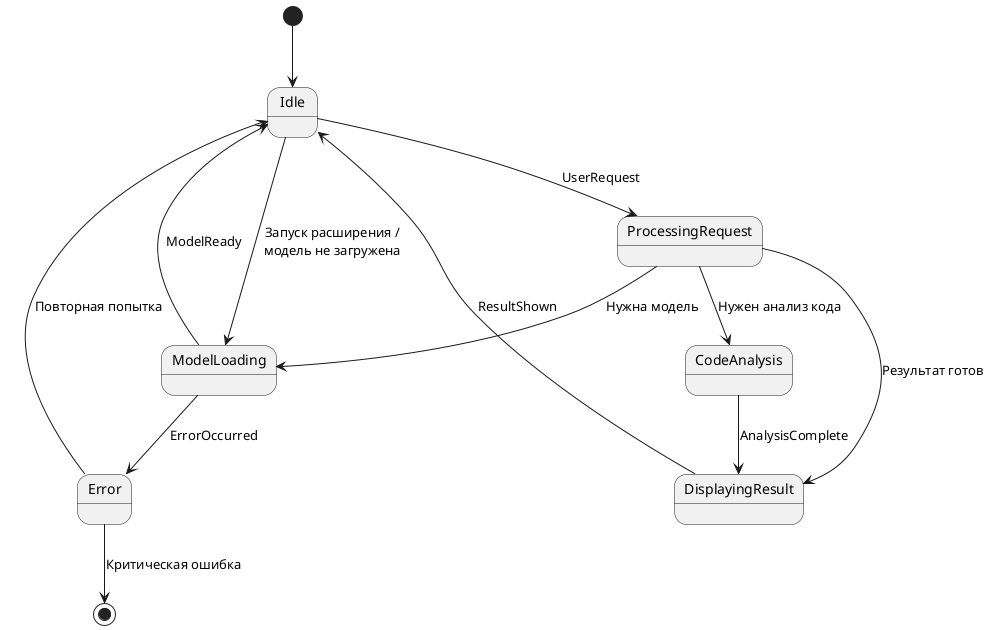 @startuml
[*] --> Idle

Idle --> ModelLoading : Запуск расширения /\nмодель не загружена
ModelLoading --> Idle : ModelReady
ModelLoading --> Error : ErrorOccurred

Idle --> ProcessingRequest : UserRequest
ProcessingRequest --> ModelLoading : Нужна модель
ProcessingRequest --> CodeAnalysis : Нужен анализ кода
ProcessingRequest --> DisplayingResult : Результат готов

CodeAnalysis --> DisplayingResult : AnalysisComplete
DisplayingResult --> Idle : ResultShown

Error --> Idle : Повторная попытка
Error --> [*] : Критическая ошибка
@enduml